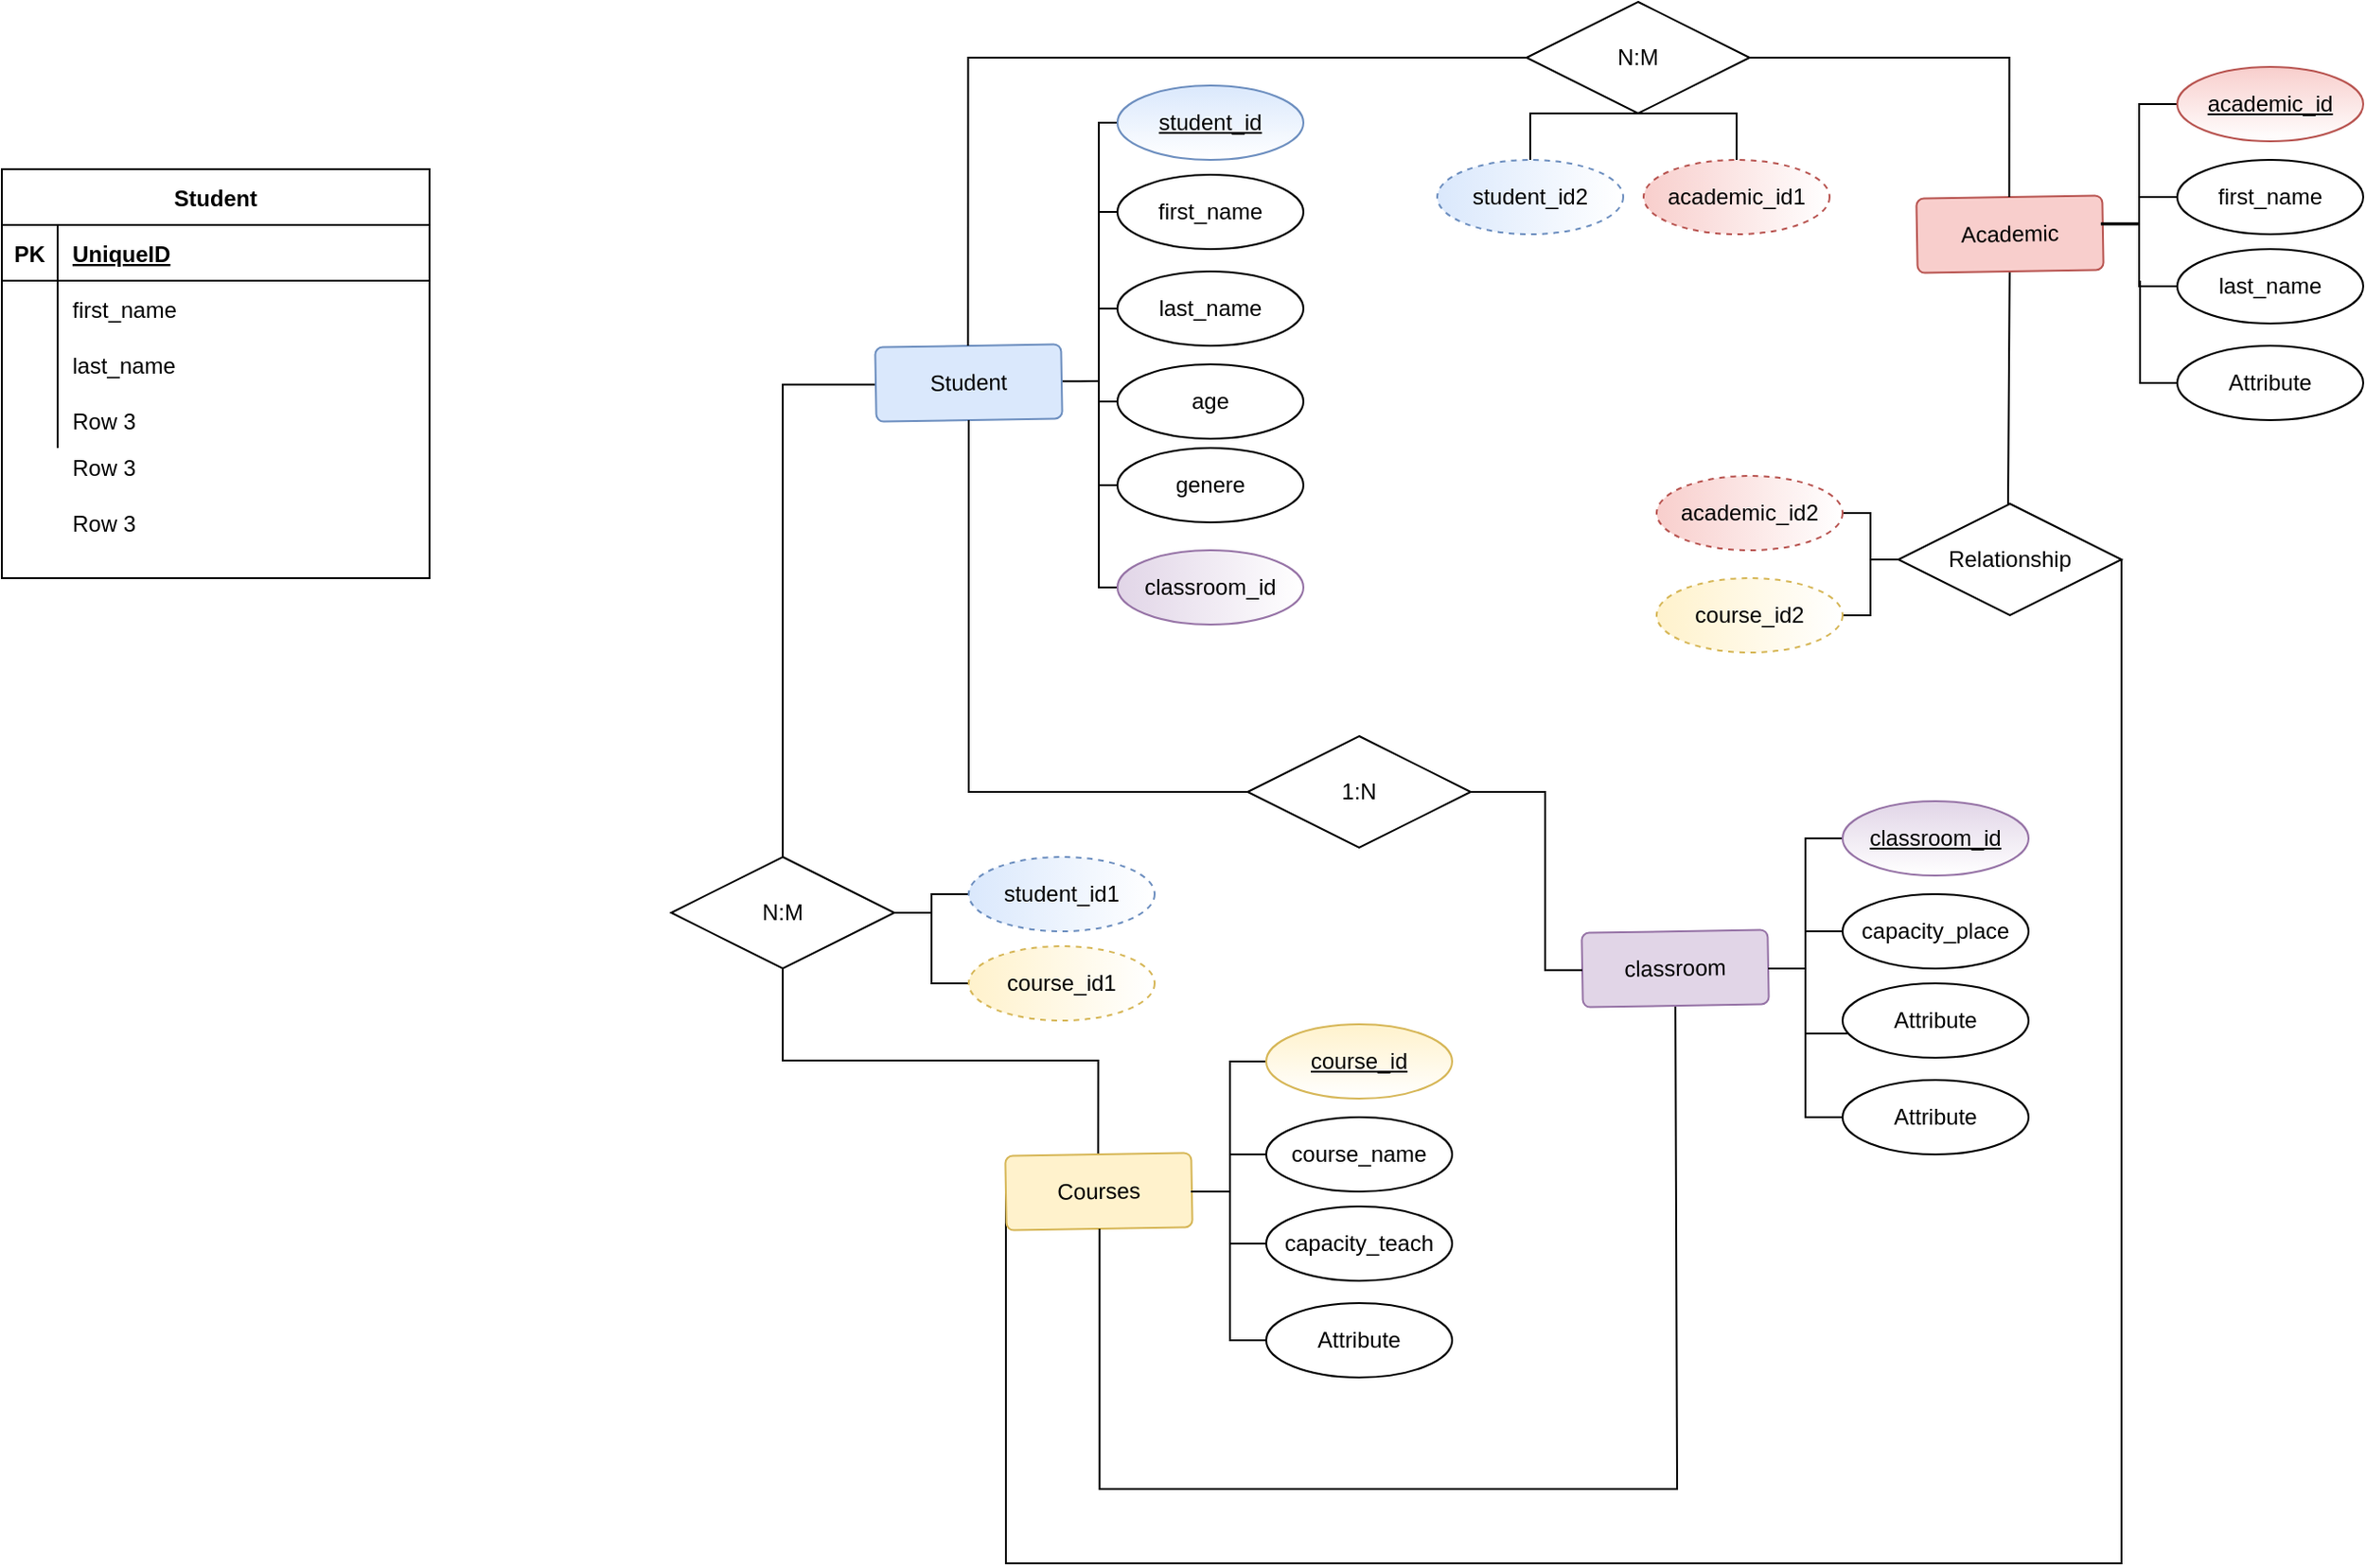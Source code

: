 <mxfile version="13.6.5" type="github">
  <diagram name="Page-1" id="e56a1550-8fbb-45ad-956c-1786394a9013">
    <mxGraphModel dx="2836" dy="878" grid="1" gridSize="10" guides="1" tooltips="1" connect="1" arrows="1" fold="1" page="1" pageScale="1" pageWidth="1100" pageHeight="850" background="#ffffff" math="0" shadow="0">
      <root>
        <mxCell id="0" />
        <mxCell id="1" parent="0" />
        <mxCell id="8qeOEE5i9LT7K-dfV9K4-27" value="Row 3" style="shape=partialRectangle;connectable=0;fillColor=none;top=0;left=0;bottom=0;right=0;align=left;spacingLeft=6;overflow=hidden;" vertex="1" parent="1">
          <mxGeometry x="-320" y="235" width="200" height="30" as="geometry" />
        </mxCell>
        <mxCell id="8qeOEE5i9LT7K-dfV9K4-28" value="Row 3" style="shape=partialRectangle;connectable=0;fillColor=none;top=0;left=0;bottom=0;right=0;align=left;spacingLeft=6;overflow=hidden;" vertex="1" parent="1">
          <mxGeometry x="-320" y="265" width="200" height="30" as="geometry" />
        </mxCell>
        <mxCell id="8qeOEE5i9LT7K-dfV9K4-85" style="edgeStyle=orthogonalEdgeStyle;rounded=0;orthogonalLoop=1;jettySize=auto;html=1;entryX=0.5;entryY=0;entryDx=0;entryDy=0;exitX=0.5;exitY=1;exitDx=0;exitDy=0;endArrow=none;endFill=0;" edge="1" parent="1" source="8qeOEE5i9LT7K-dfV9K4-33" target="8qeOEE5i9LT7K-dfV9K4-56">
          <mxGeometry relative="1" as="geometry" />
        </mxCell>
        <mxCell id="8qeOEE5i9LT7K-dfV9K4-86" style="edgeStyle=orthogonalEdgeStyle;rounded=0;orthogonalLoop=1;jettySize=auto;html=1;endArrow=none;endFill=0;entryX=0;entryY=0.5;entryDx=0;entryDy=0;" edge="1" parent="1" source="8qeOEE5i9LT7K-dfV9K4-33" target="8qeOEE5i9LT7K-dfV9K4-38">
          <mxGeometry relative="1" as="geometry">
            <mxPoint x="70" y="210" as="targetPoint" />
            <Array as="points">
              <mxPoint x="70" y="206" />
            </Array>
          </mxGeometry>
        </mxCell>
        <mxCell id="8qeOEE5i9LT7K-dfV9K4-33" value="N:M" style="shape=rhombus;perimeter=rhombusPerimeter;whiteSpace=wrap;html=1;align=center;" vertex="1" parent="1">
          <mxGeometry x="10" y="460" width="120" height="60" as="geometry" />
        </mxCell>
        <mxCell id="8qeOEE5i9LT7K-dfV9K4-107" style="edgeStyle=elbowEdgeStyle;rounded=0;orthogonalLoop=1;jettySize=auto;html=1;exitX=1;exitY=0.5;exitDx=0;exitDy=0;endArrow=none;endFill=0;" edge="1" parent="1" source="8qeOEE5i9LT7K-dfV9K4-38">
          <mxGeometry relative="1" as="geometry">
            <mxPoint x="240" y="204" as="targetPoint" />
          </mxGeometry>
        </mxCell>
        <mxCell id="8qeOEE5i9LT7K-dfV9K4-38" value="Student" style="rounded=1;arcSize=10;whiteSpace=wrap;html=1;align=center;rotation=-1;fillColor=#dae8fc;strokeColor=#6c8ebf;" vertex="1" parent="1">
          <mxGeometry x="120" y="185" width="100" height="40" as="geometry" />
        </mxCell>
        <mxCell id="8qeOEE5i9LT7K-dfV9K4-105" style="edgeStyle=elbowEdgeStyle;rounded=0;orthogonalLoop=1;jettySize=auto;html=1;endArrow=none;endFill=0;" edge="1" parent="1" source="8qeOEE5i9LT7K-dfV9K4-39">
          <mxGeometry relative="1" as="geometry">
            <mxPoint x="240" y="113" as="targetPoint" />
          </mxGeometry>
        </mxCell>
        <mxCell id="8qeOEE5i9LT7K-dfV9K4-39" value="first_name" style="ellipse;whiteSpace=wrap;html=1;align=center;" vertex="1" parent="1">
          <mxGeometry x="250" y="93" width="100" height="40" as="geometry" />
        </mxCell>
        <mxCell id="8qeOEE5i9LT7K-dfV9K4-41" style="edgeStyle=orthogonalEdgeStyle;rounded=0;orthogonalLoop=1;jettySize=auto;html=1;endArrow=none;endFill=0;" edge="1" parent="1" source="8qeOEE5i9LT7K-dfV9K4-40">
          <mxGeometry relative="1" as="geometry">
            <mxPoint x="240" y="210" as="targetPoint" />
            <Array as="points">
              <mxPoint x="240" y="65" />
            </Array>
          </mxGeometry>
        </mxCell>
        <mxCell id="8qeOEE5i9LT7K-dfV9K4-40" value="student_id" style="ellipse;whiteSpace=wrap;html=1;align=center;fontStyle=4;fillColor=#dae8fc;strokeColor=#6c8ebf;gradientColor=#ffffff;" vertex="1" parent="1">
          <mxGeometry x="250" y="45" width="100" height="40" as="geometry" />
        </mxCell>
        <mxCell id="8qeOEE5i9LT7K-dfV9K4-106" style="edgeStyle=elbowEdgeStyle;rounded=0;orthogonalLoop=1;jettySize=auto;html=1;endArrow=none;endFill=0;" edge="1" parent="1" source="8qeOEE5i9LT7K-dfV9K4-43">
          <mxGeometry relative="1" as="geometry">
            <mxPoint x="240" y="165" as="targetPoint" />
          </mxGeometry>
        </mxCell>
        <mxCell id="8qeOEE5i9LT7K-dfV9K4-43" value="last_name" style="ellipse;whiteSpace=wrap;html=1;align=center;" vertex="1" parent="1">
          <mxGeometry x="250" y="145" width="100" height="40" as="geometry" />
        </mxCell>
        <mxCell id="8qeOEE5i9LT7K-dfV9K4-46" style="edgeStyle=orthogonalEdgeStyle;rounded=0;orthogonalLoop=1;jettySize=auto;html=1;endArrow=none;endFill=0;" edge="1" parent="1" source="8qeOEE5i9LT7K-dfV9K4-44">
          <mxGeometry relative="1" as="geometry">
            <mxPoint x="240" y="210" as="targetPoint" />
            <Array as="points">
              <mxPoint x="240" y="215" />
            </Array>
          </mxGeometry>
        </mxCell>
        <mxCell id="8qeOEE5i9LT7K-dfV9K4-44" value="age" style="ellipse;whiteSpace=wrap;html=1;align=center;" vertex="1" parent="1">
          <mxGeometry x="250" y="195" width="100" height="40" as="geometry" />
        </mxCell>
        <mxCell id="8qeOEE5i9LT7K-dfV9K4-103" style="edgeStyle=elbowEdgeStyle;rounded=0;orthogonalLoop=1;jettySize=auto;html=1;entryX=0.5;entryY=0;entryDx=0;entryDy=0;endArrow=none;endFill=0;" edge="1" parent="1" source="8qeOEE5i9LT7K-dfV9K4-47" target="8qeOEE5i9LT7K-dfV9K4-99">
          <mxGeometry relative="1" as="geometry">
            <Array as="points">
              <mxPoint x="729" y="220" />
            </Array>
          </mxGeometry>
        </mxCell>
        <mxCell id="8qeOEE5i9LT7K-dfV9K4-47" value="Academic" style="rounded=1;arcSize=10;whiteSpace=wrap;html=1;align=center;rotation=-1;fillColor=#f8cecc;strokeColor=#b85450;" vertex="1" parent="1">
          <mxGeometry x="680" y="105" width="100" height="40" as="geometry" />
        </mxCell>
        <mxCell id="8qeOEE5i9LT7K-dfV9K4-109" style="edgeStyle=elbowEdgeStyle;rounded=0;orthogonalLoop=1;jettySize=auto;html=1;endArrow=none;endFill=0;" edge="1" parent="1" source="8qeOEE5i9LT7K-dfV9K4-49">
          <mxGeometry relative="1" as="geometry">
            <mxPoint x="800" y="105" as="targetPoint" />
          </mxGeometry>
        </mxCell>
        <mxCell id="8qeOEE5i9LT7K-dfV9K4-49" value="first_name" style="ellipse;whiteSpace=wrap;html=1;align=center;" vertex="1" parent="1">
          <mxGeometry x="820" y="85" width="100" height="40" as="geometry" />
        </mxCell>
        <mxCell id="8qeOEE5i9LT7K-dfV9K4-108" style="edgeStyle=elbowEdgeStyle;rounded=0;orthogonalLoop=1;jettySize=auto;html=1;entryX=0.99;entryY=0.39;entryDx=0;entryDy=0;entryPerimeter=0;endArrow=none;endFill=0;" edge="1" parent="1" source="8qeOEE5i9LT7K-dfV9K4-51" target="8qeOEE5i9LT7K-dfV9K4-47">
          <mxGeometry relative="1" as="geometry" />
        </mxCell>
        <mxCell id="8qeOEE5i9LT7K-dfV9K4-51" value="academic_id" style="ellipse;whiteSpace=wrap;html=1;align=center;fontStyle=4;fillColor=#f8cecc;strokeColor=#b85450;gradientColor=#ffffff;" vertex="1" parent="1">
          <mxGeometry x="820" y="35" width="100" height="40" as="geometry" />
        </mxCell>
        <mxCell id="8qeOEE5i9LT7K-dfV9K4-110" style="edgeStyle=elbowEdgeStyle;rounded=0;orthogonalLoop=1;jettySize=auto;html=1;entryX=0.99;entryY=0.373;entryDx=0;entryDy=0;entryPerimeter=0;endArrow=none;endFill=0;" edge="1" parent="1" source="8qeOEE5i9LT7K-dfV9K4-53" target="8qeOEE5i9LT7K-dfV9K4-47">
          <mxGeometry relative="1" as="geometry" />
        </mxCell>
        <mxCell id="8qeOEE5i9LT7K-dfV9K4-53" value="last_name" style="ellipse;whiteSpace=wrap;html=1;align=center;" vertex="1" parent="1">
          <mxGeometry x="820" y="133" width="100" height="40" as="geometry" />
        </mxCell>
        <mxCell id="8qeOEE5i9LT7K-dfV9K4-111" style="edgeStyle=elbowEdgeStyle;rounded=0;orthogonalLoop=1;jettySize=auto;html=1;endArrow=none;endFill=0;" edge="1" parent="1" source="8qeOEE5i9LT7K-dfV9K4-55">
          <mxGeometry relative="1" as="geometry">
            <mxPoint x="800" y="150.0" as="targetPoint" />
            <Array as="points">
              <mxPoint x="800" y="180" />
            </Array>
          </mxGeometry>
        </mxCell>
        <mxCell id="8qeOEE5i9LT7K-dfV9K4-55" value="Attribute" style="ellipse;whiteSpace=wrap;html=1;align=center;" vertex="1" parent="1">
          <mxGeometry x="820" y="185" width="100" height="40" as="geometry" />
        </mxCell>
        <mxCell id="8qeOEE5i9LT7K-dfV9K4-14" value="Student" style="shape=table;startSize=30;container=1;collapsible=1;childLayout=tableLayout;fixedRows=1;rowLines=0;fontStyle=1;align=center;resizeLast=1;" vertex="1" parent="1">
          <mxGeometry x="-350" y="90" width="230" height="220" as="geometry" />
        </mxCell>
        <mxCell id="8qeOEE5i9LT7K-dfV9K4-15" value="" style="shape=partialRectangle;collapsible=0;dropTarget=0;pointerEvents=0;fillColor=none;top=0;left=0;bottom=1;right=0;points=[[0,0.5],[1,0.5]];portConstraint=eastwest;" vertex="1" parent="8qeOEE5i9LT7K-dfV9K4-14">
          <mxGeometry y="30" width="230" height="30" as="geometry" />
        </mxCell>
        <mxCell id="8qeOEE5i9LT7K-dfV9K4-16" value="PK" style="shape=partialRectangle;connectable=0;fillColor=none;top=0;left=0;bottom=0;right=0;fontStyle=1;overflow=hidden;" vertex="1" parent="8qeOEE5i9LT7K-dfV9K4-15">
          <mxGeometry width="30" height="30" as="geometry" />
        </mxCell>
        <mxCell id="8qeOEE5i9LT7K-dfV9K4-17" value="UniqueID" style="shape=partialRectangle;connectable=0;fillColor=none;top=0;left=0;bottom=0;right=0;align=left;spacingLeft=6;fontStyle=5;overflow=hidden;" vertex="1" parent="8qeOEE5i9LT7K-dfV9K4-15">
          <mxGeometry x="30" width="200" height="30" as="geometry" />
        </mxCell>
        <mxCell id="8qeOEE5i9LT7K-dfV9K4-18" value="" style="shape=partialRectangle;collapsible=0;dropTarget=0;pointerEvents=0;fillColor=none;top=0;left=0;bottom=0;right=0;points=[[0,0.5],[1,0.5]];portConstraint=eastwest;" vertex="1" parent="8qeOEE5i9LT7K-dfV9K4-14">
          <mxGeometry y="60" width="230" height="30" as="geometry" />
        </mxCell>
        <mxCell id="8qeOEE5i9LT7K-dfV9K4-19" value="" style="shape=partialRectangle;connectable=0;fillColor=none;top=0;left=0;bottom=0;right=0;editable=1;overflow=hidden;" vertex="1" parent="8qeOEE5i9LT7K-dfV9K4-18">
          <mxGeometry width="30" height="30" as="geometry" />
        </mxCell>
        <mxCell id="8qeOEE5i9LT7K-dfV9K4-20" value="first_name" style="shape=partialRectangle;connectable=0;fillColor=none;top=0;left=0;bottom=0;right=0;align=left;spacingLeft=6;overflow=hidden;" vertex="1" parent="8qeOEE5i9LT7K-dfV9K4-18">
          <mxGeometry x="30" width="200" height="30" as="geometry" />
        </mxCell>
        <mxCell id="8qeOEE5i9LT7K-dfV9K4-21" value="" style="shape=partialRectangle;collapsible=0;dropTarget=0;pointerEvents=0;fillColor=none;top=0;left=0;bottom=0;right=0;points=[[0,0.5],[1,0.5]];portConstraint=eastwest;" vertex="1" parent="8qeOEE5i9LT7K-dfV9K4-14">
          <mxGeometry y="90" width="230" height="30" as="geometry" />
        </mxCell>
        <mxCell id="8qeOEE5i9LT7K-dfV9K4-22" value="" style="shape=partialRectangle;connectable=0;fillColor=none;top=0;left=0;bottom=0;right=0;editable=1;overflow=hidden;" vertex="1" parent="8qeOEE5i9LT7K-dfV9K4-21">
          <mxGeometry width="30" height="30" as="geometry" />
        </mxCell>
        <mxCell id="8qeOEE5i9LT7K-dfV9K4-23" value="last_name" style="shape=partialRectangle;connectable=0;fillColor=none;top=0;left=0;bottom=0;right=0;align=left;spacingLeft=6;overflow=hidden;" vertex="1" parent="8qeOEE5i9LT7K-dfV9K4-21">
          <mxGeometry x="30" width="200" height="30" as="geometry" />
        </mxCell>
        <mxCell id="8qeOEE5i9LT7K-dfV9K4-24" value="" style="shape=partialRectangle;collapsible=0;dropTarget=0;pointerEvents=0;fillColor=none;top=0;left=0;bottom=0;right=0;points=[[0,0.5],[1,0.5]];portConstraint=eastwest;" vertex="1" parent="8qeOEE5i9LT7K-dfV9K4-14">
          <mxGeometry y="120" width="230" height="30" as="geometry" />
        </mxCell>
        <mxCell id="8qeOEE5i9LT7K-dfV9K4-25" value="" style="shape=partialRectangle;connectable=0;fillColor=none;top=0;left=0;bottom=0;right=0;editable=1;overflow=hidden;" vertex="1" parent="8qeOEE5i9LT7K-dfV9K4-24">
          <mxGeometry width="30" height="30" as="geometry" />
        </mxCell>
        <mxCell id="8qeOEE5i9LT7K-dfV9K4-26" value="Row 3" style="shape=partialRectangle;connectable=0;fillColor=none;top=0;left=0;bottom=0;right=0;align=left;spacingLeft=6;overflow=hidden;" vertex="1" parent="8qeOEE5i9LT7K-dfV9K4-24">
          <mxGeometry x="30" width="200" height="30" as="geometry" />
        </mxCell>
        <mxCell id="8qeOEE5i9LT7K-dfV9K4-115" style="edgeStyle=elbowEdgeStyle;rounded=0;orthogonalLoop=1;jettySize=auto;html=1;entryX=1;entryY=0.5;entryDx=0;entryDy=0;endArrow=none;endFill=0;exitX=0;exitY=0.5;exitDx=0;exitDy=0;" edge="1" parent="1" source="8qeOEE5i9LT7K-dfV9K4-56" target="8qeOEE5i9LT7K-dfV9K4-99">
          <mxGeometry relative="1" as="geometry">
            <Array as="points">
              <mxPoint x="540" y="840" />
              <mxPoint x="700" y="900" />
              <mxPoint x="260" y="830" />
              <mxPoint x="720" y="840" />
              <mxPoint x="810" y="610" />
              <mxPoint x="700" y="810" />
              <mxPoint x="890" y="700" />
            </Array>
          </mxGeometry>
        </mxCell>
        <mxCell id="8qeOEE5i9LT7K-dfV9K4-56" value="Courses" style="rounded=1;arcSize=10;whiteSpace=wrap;html=1;align=center;rotation=-1;fillColor=#fff2cc;strokeColor=#d6b656;" vertex="1" parent="1">
          <mxGeometry x="190" y="620" width="100" height="40" as="geometry" />
        </mxCell>
        <mxCell id="8qeOEE5i9LT7K-dfV9K4-57" style="edgeStyle=orthogonalEdgeStyle;rounded=0;orthogonalLoop=1;jettySize=auto;html=1;endArrow=none;endFill=0;" edge="1" parent="1" source="8qeOEE5i9LT7K-dfV9K4-58">
          <mxGeometry relative="1" as="geometry">
            <mxPoint x="289.5" y="640" as="targetPoint" />
            <Array as="points">
              <mxPoint x="310.5" y="620" />
              <mxPoint x="310.5" y="640" />
              <mxPoint x="289.5" y="640" />
            </Array>
          </mxGeometry>
        </mxCell>
        <mxCell id="8qeOEE5i9LT7K-dfV9K4-58" value="course_name" style="ellipse;whiteSpace=wrap;html=1;align=center;" vertex="1" parent="1">
          <mxGeometry x="330" y="600" width="100" height="40" as="geometry" />
        </mxCell>
        <mxCell id="8qeOEE5i9LT7K-dfV9K4-59" style="edgeStyle=orthogonalEdgeStyle;rounded=0;orthogonalLoop=1;jettySize=auto;html=1;endArrow=none;endFill=0;" edge="1" parent="1" source="8qeOEE5i9LT7K-dfV9K4-60">
          <mxGeometry relative="1" as="geometry">
            <mxPoint x="310.5" y="630" as="targetPoint" />
            <Array as="points">
              <mxPoint x="310.5" y="570" />
              <mxPoint x="310.5" y="619" />
            </Array>
          </mxGeometry>
        </mxCell>
        <mxCell id="8qeOEE5i9LT7K-dfV9K4-60" value="course_id" style="ellipse;whiteSpace=wrap;html=1;align=center;fontStyle=4;fillColor=#fff2cc;strokeColor=#d6b656;gradientColor=#ffffff;" vertex="1" parent="1">
          <mxGeometry x="330" y="550" width="100" height="40" as="geometry" />
        </mxCell>
        <mxCell id="8qeOEE5i9LT7K-dfV9K4-104" style="edgeStyle=elbowEdgeStyle;rounded=0;orthogonalLoop=1;jettySize=auto;html=1;endArrow=none;endFill=0;" edge="1" parent="1" source="8qeOEE5i9LT7K-dfV9K4-62">
          <mxGeometry relative="1" as="geometry">
            <mxPoint x="310.5" y="668" as="targetPoint" />
          </mxGeometry>
        </mxCell>
        <mxCell id="8qeOEE5i9LT7K-dfV9K4-62" value="&lt;span&gt;capacity_teach&lt;/span&gt;" style="ellipse;whiteSpace=wrap;html=1;align=center;" vertex="1" parent="1">
          <mxGeometry x="330" y="648" width="100" height="40" as="geometry" />
        </mxCell>
        <mxCell id="8qeOEE5i9LT7K-dfV9K4-63" style="edgeStyle=orthogonalEdgeStyle;rounded=0;orthogonalLoop=1;jettySize=auto;html=1;endArrow=none;endFill=0;" edge="1" parent="1" source="8qeOEE5i9LT7K-dfV9K4-64">
          <mxGeometry relative="1" as="geometry">
            <mxPoint x="290.5" y="640" as="targetPoint" />
            <Array as="points">
              <mxPoint x="310.5" y="720" />
              <mxPoint x="310.5" y="640" />
              <mxPoint x="290.5" y="640" />
            </Array>
          </mxGeometry>
        </mxCell>
        <mxCell id="8qeOEE5i9LT7K-dfV9K4-64" value="Attribute" style="ellipse;whiteSpace=wrap;html=1;align=center;" vertex="1" parent="1">
          <mxGeometry x="330" y="700" width="100" height="40" as="geometry" />
        </mxCell>
        <mxCell id="8qeOEE5i9LT7K-dfV9K4-116" style="edgeStyle=elbowEdgeStyle;rounded=0;orthogonalLoop=1;jettySize=auto;html=1;entryX=0.5;entryY=1;entryDx=0;entryDy=0;endArrow=none;endFill=0;" edge="1" parent="1" source="8qeOEE5i9LT7K-dfV9K4-65" target="8qeOEE5i9LT7K-dfV9K4-56">
          <mxGeometry relative="1" as="geometry">
            <Array as="points">
              <mxPoint x="551" y="800" />
              <mxPoint x="560" y="790" />
              <mxPoint x="560" y="820" />
            </Array>
          </mxGeometry>
        </mxCell>
        <mxCell id="8qeOEE5i9LT7K-dfV9K4-65" value="classroom" style="rounded=1;arcSize=10;whiteSpace=wrap;html=1;align=center;rotation=-1;fillColor=#e1d5e7;strokeColor=#9673a6;" vertex="1" parent="1">
          <mxGeometry x="500" y="500" width="100" height="40" as="geometry" />
        </mxCell>
        <mxCell id="8qeOEE5i9LT7K-dfV9K4-66" style="edgeStyle=orthogonalEdgeStyle;rounded=0;orthogonalLoop=1;jettySize=auto;html=1;endArrow=none;endFill=0;" edge="1" parent="1" source="8qeOEE5i9LT7K-dfV9K4-67">
          <mxGeometry relative="1" as="geometry">
            <mxPoint x="600" y="520" as="targetPoint" />
            <Array as="points">
              <mxPoint x="620" y="500" />
              <mxPoint x="620" y="520" />
              <mxPoint x="600" y="520" />
            </Array>
          </mxGeometry>
        </mxCell>
        <mxCell id="8qeOEE5i9LT7K-dfV9K4-67" value="capacity_place" style="ellipse;whiteSpace=wrap;html=1;align=center;" vertex="1" parent="1">
          <mxGeometry x="640" y="480" width="100" height="40" as="geometry" />
        </mxCell>
        <mxCell id="8qeOEE5i9LT7K-dfV9K4-68" style="edgeStyle=orthogonalEdgeStyle;rounded=0;orthogonalLoop=1;jettySize=auto;html=1;endArrow=none;endFill=0;" edge="1" parent="1" source="8qeOEE5i9LT7K-dfV9K4-69">
          <mxGeometry relative="1" as="geometry">
            <mxPoint x="600" y="520" as="targetPoint" />
            <Array as="points">
              <mxPoint x="620" y="450" />
              <mxPoint x="620" y="520" />
              <mxPoint x="600" y="520" />
            </Array>
          </mxGeometry>
        </mxCell>
        <mxCell id="8qeOEE5i9LT7K-dfV9K4-69" value="classroom_id" style="ellipse;whiteSpace=wrap;html=1;align=center;fontStyle=4;fillColor=#e1d5e7;strokeColor=#9673a6;gradientColor=#ffffff;" vertex="1" parent="1">
          <mxGeometry x="640" y="430" width="100" height="40" as="geometry" />
        </mxCell>
        <mxCell id="8qeOEE5i9LT7K-dfV9K4-70" style="edgeStyle=orthogonalEdgeStyle;rounded=0;orthogonalLoop=1;jettySize=auto;html=1;endArrow=none;endFill=0;" edge="1" parent="1" source="8qeOEE5i9LT7K-dfV9K4-71">
          <mxGeometry relative="1" as="geometry">
            <Array as="points">
              <mxPoint x="620" y="555" />
              <mxPoint x="620" y="519" />
            </Array>
            <mxPoint x="620" y="519" as="targetPoint" />
          </mxGeometry>
        </mxCell>
        <mxCell id="8qeOEE5i9LT7K-dfV9K4-71" value="Attribute" style="ellipse;whiteSpace=wrap;html=1;align=center;" vertex="1" parent="1">
          <mxGeometry x="640" y="528" width="100" height="40" as="geometry" />
        </mxCell>
        <mxCell id="8qeOEE5i9LT7K-dfV9K4-72" style="edgeStyle=orthogonalEdgeStyle;rounded=0;orthogonalLoop=1;jettySize=auto;html=1;endArrow=none;endFill=0;" edge="1" parent="1" source="8qeOEE5i9LT7K-dfV9K4-73">
          <mxGeometry relative="1" as="geometry">
            <mxPoint x="620" y="520" as="targetPoint" />
            <Array as="points">
              <mxPoint x="620" y="600" />
              <mxPoint x="620" y="520" />
              <mxPoint x="600" y="520" />
            </Array>
          </mxGeometry>
        </mxCell>
        <mxCell id="8qeOEE5i9LT7K-dfV9K4-73" value="Attribute" style="ellipse;whiteSpace=wrap;html=1;align=center;" vertex="1" parent="1">
          <mxGeometry x="640" y="580" width="100" height="40" as="geometry" />
        </mxCell>
        <mxCell id="8qeOEE5i9LT7K-dfV9K4-97" style="edgeStyle=elbowEdgeStyle;rounded=0;orthogonalLoop=1;jettySize=auto;html=1;endArrow=none;endFill=0;" edge="1" parent="1" source="8qeOEE5i9LT7K-dfV9K4-83">
          <mxGeometry relative="1" as="geometry">
            <mxPoint x="240" y="210" as="targetPoint" />
            <Array as="points">
              <mxPoint x="240" y="310" />
              <mxPoint x="230" y="218" />
              <mxPoint x="230" y="220" />
              <mxPoint x="230" y="260" />
            </Array>
          </mxGeometry>
        </mxCell>
        <mxCell id="8qeOEE5i9LT7K-dfV9K4-83" value="genere" style="ellipse;whiteSpace=wrap;html=1;align=center;" vertex="1" parent="1">
          <mxGeometry x="250" y="240" width="100" height="40" as="geometry" />
        </mxCell>
        <mxCell id="8qeOEE5i9LT7K-dfV9K4-114" style="edgeStyle=elbowEdgeStyle;rounded=0;orthogonalLoop=1;jettySize=auto;html=1;entryX=1;entryY=0.5;entryDx=0;entryDy=0;endArrow=none;endFill=0;" edge="1" parent="1" source="8qeOEE5i9LT7K-dfV9K4-87" target="8qeOEE5i9LT7K-dfV9K4-33">
          <mxGeometry relative="1" as="geometry" />
        </mxCell>
        <mxCell id="8qeOEE5i9LT7K-dfV9K4-87" value="student_id1" style="ellipse;whiteSpace=wrap;html=1;align=center;dashed=1;fillColor=#dae8fc;strokeColor=#6c8ebf;gradientColor=#ffffff;gradientDirection=east;" vertex="1" parent="1">
          <mxGeometry x="170" y="460" width="100" height="40" as="geometry" />
        </mxCell>
        <mxCell id="8qeOEE5i9LT7K-dfV9K4-113" style="edgeStyle=elbowEdgeStyle;rounded=0;orthogonalLoop=1;jettySize=auto;html=1;entryX=1;entryY=0.5;entryDx=0;entryDy=0;endArrow=none;endFill=0;" edge="1" parent="1" source="8qeOEE5i9LT7K-dfV9K4-90" target="8qeOEE5i9LT7K-dfV9K4-33">
          <mxGeometry relative="1" as="geometry" />
        </mxCell>
        <mxCell id="8qeOEE5i9LT7K-dfV9K4-90" value="course_id1" style="ellipse;whiteSpace=wrap;html=1;align=center;fontStyle=0;dashed=1;fillColor=#fff2cc;strokeColor=#d6b656;gradientColor=#ffffff;gradientDirection=east;" vertex="1" parent="1">
          <mxGeometry x="170" y="508" width="100" height="40" as="geometry" />
        </mxCell>
        <mxCell id="8qeOEE5i9LT7K-dfV9K4-95" style="edgeStyle=orthogonalEdgeStyle;rounded=0;orthogonalLoop=1;jettySize=auto;html=1;exitX=1;exitY=0.5;exitDx=0;exitDy=0;entryX=0.5;entryY=0;entryDx=0;entryDy=0;endArrow=none;endFill=0;" edge="1" parent="1" source="8qeOEE5i9LT7K-dfV9K4-92" target="8qeOEE5i9LT7K-dfV9K4-47">
          <mxGeometry relative="1" as="geometry" />
        </mxCell>
        <mxCell id="8qeOEE5i9LT7K-dfV9K4-96" style="edgeStyle=orthogonalEdgeStyle;rounded=0;orthogonalLoop=1;jettySize=auto;html=1;entryX=0.5;entryY=0;entryDx=0;entryDy=0;endArrow=none;endFill=0;" edge="1" parent="1" source="8qeOEE5i9LT7K-dfV9K4-92" target="8qeOEE5i9LT7K-dfV9K4-38">
          <mxGeometry relative="1" as="geometry" />
        </mxCell>
        <mxCell id="8qeOEE5i9LT7K-dfV9K4-92" value="N:M" style="shape=rhombus;perimeter=rhombusPerimeter;whiteSpace=wrap;html=1;align=center;" vertex="1" parent="1">
          <mxGeometry x="470" width="120" height="60" as="geometry" />
        </mxCell>
        <mxCell id="8qeOEE5i9LT7K-dfV9K4-100" style="edgeStyle=elbowEdgeStyle;rounded=0;orthogonalLoop=1;jettySize=auto;html=1;endArrow=none;endFill=0;entryX=0.5;entryY=1;entryDx=0;entryDy=0;" edge="1" parent="1" source="8qeOEE5i9LT7K-dfV9K4-98" target="8qeOEE5i9LT7K-dfV9K4-38">
          <mxGeometry relative="1" as="geometry">
            <mxPoint x="160" y="260" as="targetPoint" />
            <Array as="points">
              <mxPoint x="170" y="240" />
              <mxPoint x="180" y="340" />
              <mxPoint x="180" y="260" />
              <mxPoint x="190" y="390" />
            </Array>
          </mxGeometry>
        </mxCell>
        <mxCell id="8qeOEE5i9LT7K-dfV9K4-101" style="edgeStyle=elbowEdgeStyle;rounded=0;orthogonalLoop=1;jettySize=auto;html=1;entryX=0;entryY=0.5;entryDx=0;entryDy=0;endArrow=none;endFill=0;exitX=1;exitY=0.5;exitDx=0;exitDy=0;" edge="1" parent="1" source="8qeOEE5i9LT7K-dfV9K4-98" target="8qeOEE5i9LT7K-dfV9K4-65">
          <mxGeometry relative="1" as="geometry">
            <Array as="points">
              <mxPoint x="480" y="440" />
              <mxPoint x="500" y="510" />
            </Array>
          </mxGeometry>
        </mxCell>
        <mxCell id="8qeOEE5i9LT7K-dfV9K4-98" value="1:N" style="shape=rhombus;perimeter=rhombusPerimeter;whiteSpace=wrap;html=1;align=center;" vertex="1" parent="1">
          <mxGeometry x="320" y="395" width="120" height="60" as="geometry" />
        </mxCell>
        <mxCell id="8qeOEE5i9LT7K-dfV9K4-131" style="edgeStyle=elbowEdgeStyle;rounded=0;orthogonalLoop=1;jettySize=auto;html=1;entryX=1;entryY=0.5;entryDx=0;entryDy=0;endArrow=none;endFill=0;" edge="1" parent="1" source="8qeOEE5i9LT7K-dfV9K4-99" target="8qeOEE5i9LT7K-dfV9K4-130">
          <mxGeometry relative="1" as="geometry" />
        </mxCell>
        <mxCell id="8qeOEE5i9LT7K-dfV9K4-132" style="edgeStyle=elbowEdgeStyle;rounded=0;orthogonalLoop=1;jettySize=auto;html=1;entryX=1;entryY=0.5;entryDx=0;entryDy=0;endArrow=none;endFill=0;" edge="1" parent="1" source="8qeOEE5i9LT7K-dfV9K4-99" target="8qeOEE5i9LT7K-dfV9K4-129">
          <mxGeometry relative="1" as="geometry" />
        </mxCell>
        <mxCell id="8qeOEE5i9LT7K-dfV9K4-99" value="Relationship" style="shape=rhombus;perimeter=rhombusPerimeter;whiteSpace=wrap;html=1;align=center;" vertex="1" parent="1">
          <mxGeometry x="670" y="270" width="120" height="60" as="geometry" />
        </mxCell>
        <mxCell id="8qeOEE5i9LT7K-dfV9K4-124" style="edgeStyle=elbowEdgeStyle;rounded=0;orthogonalLoop=1;jettySize=auto;html=1;endArrow=none;endFill=0;" edge="1" parent="1" source="8qeOEE5i9LT7K-dfV9K4-118">
          <mxGeometry relative="1" as="geometry">
            <mxPoint x="530" y="60" as="targetPoint" />
            <Array as="points">
              <mxPoint x="472" y="70" />
            </Array>
          </mxGeometry>
        </mxCell>
        <mxCell id="8qeOEE5i9LT7K-dfV9K4-118" value="student_id2" style="ellipse;whiteSpace=wrap;html=1;align=center;dashed=1;fillColor=#dae8fc;strokeColor=#6c8ebf;gradientColor=#ffffff;gradientDirection=east;" vertex="1" parent="1">
          <mxGeometry x="422" y="85" width="100" height="40" as="geometry" />
        </mxCell>
        <mxCell id="8qeOEE5i9LT7K-dfV9K4-126" style="edgeStyle=elbowEdgeStyle;rounded=0;orthogonalLoop=1;jettySize=auto;html=1;entryX=0.5;entryY=1;entryDx=0;entryDy=0;endArrow=none;endFill=0;" edge="1" parent="1" source="8qeOEE5i9LT7K-dfV9K4-119" target="8qeOEE5i9LT7K-dfV9K4-92">
          <mxGeometry relative="1" as="geometry">
            <Array as="points">
              <mxPoint x="583" y="60" />
            </Array>
          </mxGeometry>
        </mxCell>
        <mxCell id="8qeOEE5i9LT7K-dfV9K4-119" value="academic_id1" style="ellipse;whiteSpace=wrap;html=1;align=center;fontStyle=0;dashed=1;fillColor=#f8cecc;strokeColor=#b85450;gradientColor=#ffffff;gradientDirection=east;" vertex="1" parent="1">
          <mxGeometry x="533" y="85" width="100" height="40" as="geometry" />
        </mxCell>
        <mxCell id="8qeOEE5i9LT7K-dfV9K4-128" style="edgeStyle=elbowEdgeStyle;rounded=0;orthogonalLoop=1;jettySize=auto;html=1;exitX=0;exitY=0.5;exitDx=0;exitDy=0;endArrow=none;endFill=0;" edge="1" parent="1" source="8qeOEE5i9LT7K-dfV9K4-127">
          <mxGeometry relative="1" as="geometry">
            <mxPoint x="240" y="260" as="targetPoint" />
            <Array as="points">
              <mxPoint x="240" y="290" />
            </Array>
          </mxGeometry>
        </mxCell>
        <mxCell id="8qeOEE5i9LT7K-dfV9K4-127" value="classroom_id" style="ellipse;whiteSpace=wrap;html=1;align=center;fontStyle=0;fillColor=#e1d5e7;strokeColor=#9673a6;gradientColor=#ffffff;gradientDirection=east;" vertex="1" parent="1">
          <mxGeometry x="250" y="295" width="100" height="40" as="geometry" />
        </mxCell>
        <mxCell id="8qeOEE5i9LT7K-dfV9K4-129" value="course_id2" style="ellipse;whiteSpace=wrap;html=1;align=center;fontStyle=0;fillColor=#fff2cc;strokeColor=#d6b656;gradientColor=#ffffff;gradientDirection=east;dashed=1;" vertex="1" parent="1">
          <mxGeometry x="540" y="310" width="100" height="40" as="geometry" />
        </mxCell>
        <mxCell id="8qeOEE5i9LT7K-dfV9K4-130" value="academic_id2" style="ellipse;whiteSpace=wrap;html=1;align=center;fontStyle=0;dashed=1;fillColor=#f8cecc;strokeColor=#b85450;gradientColor=#ffffff;gradientDirection=east;" vertex="1" parent="1">
          <mxGeometry x="540" y="255" width="100" height="40" as="geometry" />
        </mxCell>
      </root>
    </mxGraphModel>
  </diagram>
</mxfile>
